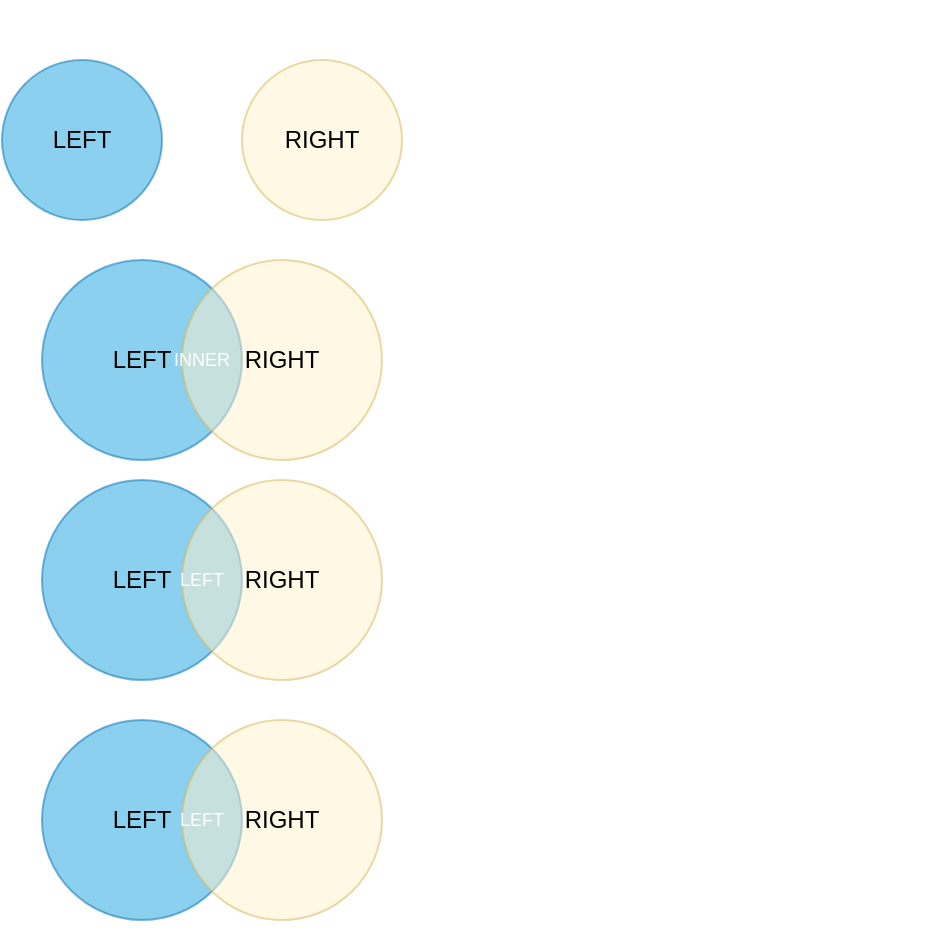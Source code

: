 <mxfile>
    <diagram id="EaNI7bdZGe-YyNRJ3pEJ" name="Page-1">
        <mxGraphModel dx="390" dy="441" grid="1" gridSize="10" guides="1" tooltips="1" connect="1" arrows="1" fold="1" page="1" pageScale="1" pageWidth="850" pageHeight="1100" math="0" shadow="0">
            <root>
                <mxCell id="0"/>
                <mxCell id="1" parent="0"/>
                <mxCell id="4" value="LEFT" style="ellipse;whiteSpace=wrap;html=1;aspect=fixed;fillColor=#1ba1e2;fontColor=#000000;strokeColor=#006EAF;opacity=50;" parent="1" vertex="1">
                    <mxGeometry x="20" y="50" width="80" height="80" as="geometry"/>
                </mxCell>
                <mxCell id="5" value="RIGHT" style="ellipse;whiteSpace=wrap;html=1;aspect=fixed;fillColor=#fff2cc;strokeColor=#d6b656;opacity=50;fontColor=#000000;" parent="1" vertex="1">
                    <mxGeometry x="140" y="50" width="80" height="80" as="geometry"/>
                </mxCell>
                <mxCell id="7" value="&lt;h1&gt;LEFT E RIGHT&lt;/h1&gt;&lt;div&gt;Ao selecionar uma tabela para uma&amp;nbsp; relação inicial (select * from TABELA) entenda essa como a tabela da esquerda (left). A tabela a ser associada (JOIN TABELA), será a da direita (RIGHT)&lt;/div&gt;" style="text;html=1;strokeColor=none;fillColor=none;spacing=5;spacingTop=-20;whiteSpace=wrap;overflow=hidden;rounded=0;fontSize=11;fontColor=#FFFFFF;opacity=50;" parent="1" vertex="1">
                    <mxGeometry x="260" y="30" width="230" height="120" as="geometry"/>
                </mxCell>
                <mxCell id="8" value="LEFT" style="ellipse;whiteSpace=wrap;html=1;aspect=fixed;fillColor=#1ba1e2;fontColor=#000000;strokeColor=#006EAF;opacity=50;" parent="1" vertex="1">
                    <mxGeometry x="40" y="150" width="100" height="100" as="geometry"/>
                </mxCell>
                <mxCell id="9" value="RIGHT" style="ellipse;whiteSpace=wrap;html=1;aspect=fixed;fillColor=#fff2cc;strokeColor=#d6b656;opacity=50;fontColor=#000000;" parent="1" vertex="1">
                    <mxGeometry x="110" y="150" width="100" height="100" as="geometry"/>
                </mxCell>
                <mxCell id="12" value="INNER" style="text;strokeColor=none;align=center;fillColor=none;html=1;verticalAlign=middle;whiteSpace=wrap;rounded=0;fontSize=9;fontColor=#FFFFFF;opacity=50;" parent="1" vertex="1">
                    <mxGeometry x="90" y="185" width="60" height="30" as="geometry"/>
                </mxCell>
                <mxCell id="13" value="&lt;h1&gt;&lt;span style=&quot;background-color: initial;&quot;&gt;INNER JOIN&lt;/span&gt;&lt;/h1&gt;&lt;h1&gt;&lt;span style=&quot;background-color: initial; font-size: 9px; font-weight: normal;&quot;&gt;Lorem ipsum dolor sit amet, consectetur adipisicing elit, sed do eiusmod tempor incididunt ut labore et dolore magna aliqua.&lt;/span&gt;&lt;br&gt;&lt;/h1&gt;" style="text;html=1;strokeColor=none;fillColor=none;spacing=5;spacingTop=-20;whiteSpace=wrap;overflow=hidden;rounded=0;fontSize=9;fontColor=#FFFFFF;opacity=50;" parent="1" vertex="1">
                    <mxGeometry x="260" y="150" width="190" height="120" as="geometry"/>
                </mxCell>
                <mxCell id="14" value="LEFT" style="ellipse;whiteSpace=wrap;html=1;aspect=fixed;fillColor=#1ba1e2;fontColor=#000000;strokeColor=#006EAF;opacity=50;" vertex="1" parent="1">
                    <mxGeometry x="40" y="260" width="100" height="100" as="geometry"/>
                </mxCell>
                <mxCell id="15" value="RIGHT" style="ellipse;whiteSpace=wrap;html=1;aspect=fixed;fillColor=#fff2cc;strokeColor=#d6b656;opacity=50;fontColor=#000000;" vertex="1" parent="1">
                    <mxGeometry x="110" y="260" width="100" height="100" as="geometry"/>
                </mxCell>
                <mxCell id="16" value="LEFT" style="text;strokeColor=none;align=center;fillColor=none;html=1;verticalAlign=middle;whiteSpace=wrap;rounded=0;fontSize=9;fontColor=#FFFFFF;opacity=50;" vertex="1" parent="1">
                    <mxGeometry x="90" y="295" width="60" height="30" as="geometry"/>
                </mxCell>
                <mxCell id="17" value="&lt;h1&gt;&lt;span style=&quot;background-color: initial;&quot;&gt;LEFT JOIN&lt;/span&gt;&lt;/h1&gt;&lt;h1&gt;&lt;span style=&quot;background-color: initial; font-size: 9px; font-weight: normal;&quot;&gt;Lorem ipsum dolor sit amet, consectetur adipisicing elit, sed do eiusmod tempor incididunt ut labore et dolore magna aliqua.&lt;/span&gt;&lt;br&gt;&lt;/h1&gt;" style="text;html=1;strokeColor=none;fillColor=none;spacing=5;spacingTop=-20;whiteSpace=wrap;overflow=hidden;rounded=0;fontSize=9;fontColor=#FFFFFF;opacity=50;" vertex="1" parent="1">
                    <mxGeometry x="260" y="260" width="190" height="120" as="geometry"/>
                </mxCell>
                <mxCell id="18" value="LEFT" style="ellipse;whiteSpace=wrap;html=1;aspect=fixed;fillColor=#1ba1e2;fontColor=#000000;strokeColor=#006EAF;opacity=50;" vertex="1" parent="1">
                    <mxGeometry x="40" y="380" width="100" height="100" as="geometry"/>
                </mxCell>
                <mxCell id="19" value="RIGHT" style="ellipse;whiteSpace=wrap;html=1;aspect=fixed;fillColor=#fff2cc;strokeColor=#d6b656;opacity=50;fontColor=#000000;" vertex="1" parent="1">
                    <mxGeometry x="110" y="380" width="100" height="100" as="geometry"/>
                </mxCell>
                <mxCell id="20" value="LEFT" style="text;strokeColor=none;align=center;fillColor=none;html=1;verticalAlign=middle;whiteSpace=wrap;rounded=0;fontSize=9;fontColor=#FFFFFF;opacity=50;" vertex="1" parent="1">
                    <mxGeometry x="90" y="415" width="60" height="30" as="geometry"/>
                </mxCell>
                <mxCell id="21" value="&lt;h1&gt;&lt;span style=&quot;background-color: initial;&quot;&gt;RIGHT JOIN&lt;/span&gt;&lt;/h1&gt;&lt;h1&gt;&lt;span style=&quot;background-color: initial; font-size: 9px; font-weight: normal;&quot;&gt;Lorem ipsum dolor sit amet, consectetur adipisicing elit, sed do eiusmod tempor incididunt ut labore et dolore magna aliqua.&lt;/span&gt;&lt;br&gt;&lt;/h1&gt;" style="text;html=1;strokeColor=none;fillColor=none;spacing=5;spacingTop=-20;whiteSpace=wrap;overflow=hidden;rounded=0;fontSize=9;fontColor=#FFFFFF;opacity=50;" vertex="1" parent="1">
                    <mxGeometry x="260" y="370" width="190" height="120" as="geometry"/>
                </mxCell>
            </root>
        </mxGraphModel>
    </diagram>
</mxfile>